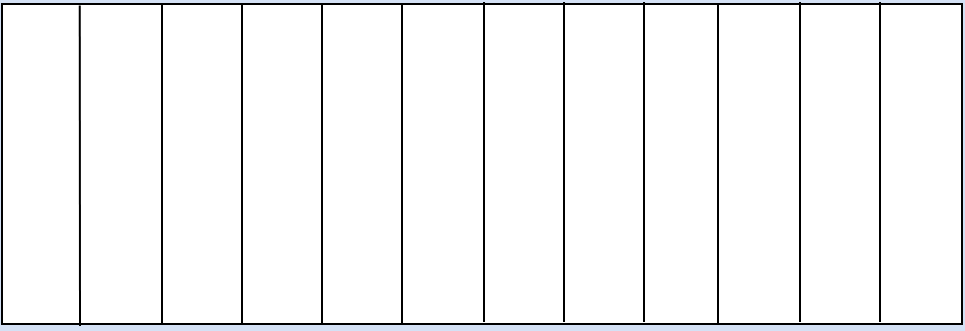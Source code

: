 <mxfile version="24.7.5">
  <diagram name="Page-1" id="DMYKLtNfapXCw_oVXKLh">
    <mxGraphModel dx="618" dy="394" grid="0" gridSize="10" guides="1" tooltips="1" connect="1" arrows="1" fold="1" page="1" pageScale="1" pageWidth="850" pageHeight="1100" background="#D4E1F5" math="0" shadow="0">
      <root>
        <mxCell id="0" />
        <mxCell id="1" parent="0" />
        <mxCell id="rpDD_6iOtg22FFz136jY-2" value="" style="rounded=0;whiteSpace=wrap;html=1;" vertex="1" parent="1">
          <mxGeometry x="120" y="200" width="480" height="160" as="geometry" />
        </mxCell>
        <mxCell id="rpDD_6iOtg22FFz136jY-7" value="" style="endArrow=none;html=1;rounded=0;entryX=0.081;entryY=0.005;entryDx=0;entryDy=0;entryPerimeter=0;" edge="1" parent="1" target="rpDD_6iOtg22FFz136jY-2">
          <mxGeometry width="50" height="50" relative="1" as="geometry">
            <mxPoint x="159" y="361" as="sourcePoint" />
            <mxPoint x="450" y="320" as="targetPoint" />
          </mxGeometry>
        </mxCell>
        <mxCell id="rpDD_6iOtg22FFz136jY-8" value="" style="endArrow=none;html=1;rounded=0;entryX=0.081;entryY=0.005;entryDx=0;entryDy=0;entryPerimeter=0;" edge="1" parent="1">
          <mxGeometry width="50" height="50" relative="1" as="geometry">
            <mxPoint x="200" y="360" as="sourcePoint" />
            <mxPoint x="200" y="200" as="targetPoint" />
          </mxGeometry>
        </mxCell>
        <mxCell id="rpDD_6iOtg22FFz136jY-9" value="" style="endArrow=none;html=1;rounded=0;entryX=0.081;entryY=0.005;entryDx=0;entryDy=0;entryPerimeter=0;" edge="1" parent="1">
          <mxGeometry width="50" height="50" relative="1" as="geometry">
            <mxPoint x="240" y="360" as="sourcePoint" />
            <mxPoint x="240" y="200" as="targetPoint" />
          </mxGeometry>
        </mxCell>
        <mxCell id="rpDD_6iOtg22FFz136jY-10" value="" style="endArrow=none;html=1;rounded=0;entryX=0.081;entryY=0.005;entryDx=0;entryDy=0;entryPerimeter=0;" edge="1" parent="1">
          <mxGeometry width="50" height="50" relative="1" as="geometry">
            <mxPoint x="280" y="360" as="sourcePoint" />
            <mxPoint x="280" y="200" as="targetPoint" />
          </mxGeometry>
        </mxCell>
        <mxCell id="rpDD_6iOtg22FFz136jY-11" value="" style="endArrow=none;html=1;rounded=0;entryX=0.081;entryY=0.005;entryDx=0;entryDy=0;entryPerimeter=0;" edge="1" parent="1">
          <mxGeometry width="50" height="50" relative="1" as="geometry">
            <mxPoint x="441" y="359" as="sourcePoint" />
            <mxPoint x="441" y="199" as="targetPoint" />
          </mxGeometry>
        </mxCell>
        <mxCell id="rpDD_6iOtg22FFz136jY-12" value="" style="endArrow=none;html=1;rounded=0;entryX=0.081;entryY=0.005;entryDx=0;entryDy=0;entryPerimeter=0;" edge="1" parent="1">
          <mxGeometry width="50" height="50" relative="1" as="geometry">
            <mxPoint x="320" y="360" as="sourcePoint" />
            <mxPoint x="320" y="200" as="targetPoint" />
          </mxGeometry>
        </mxCell>
        <mxCell id="rpDD_6iOtg22FFz136jY-13" value="" style="endArrow=none;html=1;rounded=0;entryX=0.081;entryY=0.005;entryDx=0;entryDy=0;entryPerimeter=0;" edge="1" parent="1">
          <mxGeometry width="50" height="50" relative="1" as="geometry">
            <mxPoint x="361" y="359" as="sourcePoint" />
            <mxPoint x="361" y="199" as="targetPoint" />
          </mxGeometry>
        </mxCell>
        <mxCell id="rpDD_6iOtg22FFz136jY-14" value="" style="endArrow=none;html=1;rounded=0;entryX=0.081;entryY=0.005;entryDx=0;entryDy=0;entryPerimeter=0;" edge="1" parent="1">
          <mxGeometry width="50" height="50" relative="1" as="geometry">
            <mxPoint x="401" y="359" as="sourcePoint" />
            <mxPoint x="401" y="199" as="targetPoint" />
          </mxGeometry>
        </mxCell>
        <mxCell id="rpDD_6iOtg22FFz136jY-16" value="" style="endArrow=none;html=1;rounded=0;entryX=0.081;entryY=0.005;entryDx=0;entryDy=0;entryPerimeter=0;" edge="1" parent="1">
          <mxGeometry width="50" height="50" relative="1" as="geometry">
            <mxPoint x="478" y="360" as="sourcePoint" />
            <mxPoint x="478" y="200" as="targetPoint" />
          </mxGeometry>
        </mxCell>
        <mxCell id="rpDD_6iOtg22FFz136jY-17" value="" style="endArrow=none;html=1;rounded=0;entryX=0.081;entryY=0.005;entryDx=0;entryDy=0;entryPerimeter=0;" edge="1" parent="1">
          <mxGeometry width="50" height="50" relative="1" as="geometry">
            <mxPoint x="519" y="359" as="sourcePoint" />
            <mxPoint x="519" y="199" as="targetPoint" />
          </mxGeometry>
        </mxCell>
        <mxCell id="rpDD_6iOtg22FFz136jY-18" value="" style="endArrow=none;html=1;rounded=0;entryX=0.081;entryY=0.005;entryDx=0;entryDy=0;entryPerimeter=0;" edge="1" parent="1">
          <mxGeometry width="50" height="50" relative="1" as="geometry">
            <mxPoint x="559" y="359" as="sourcePoint" />
            <mxPoint x="559" y="199" as="targetPoint" />
          </mxGeometry>
        </mxCell>
      </root>
    </mxGraphModel>
  </diagram>
</mxfile>
